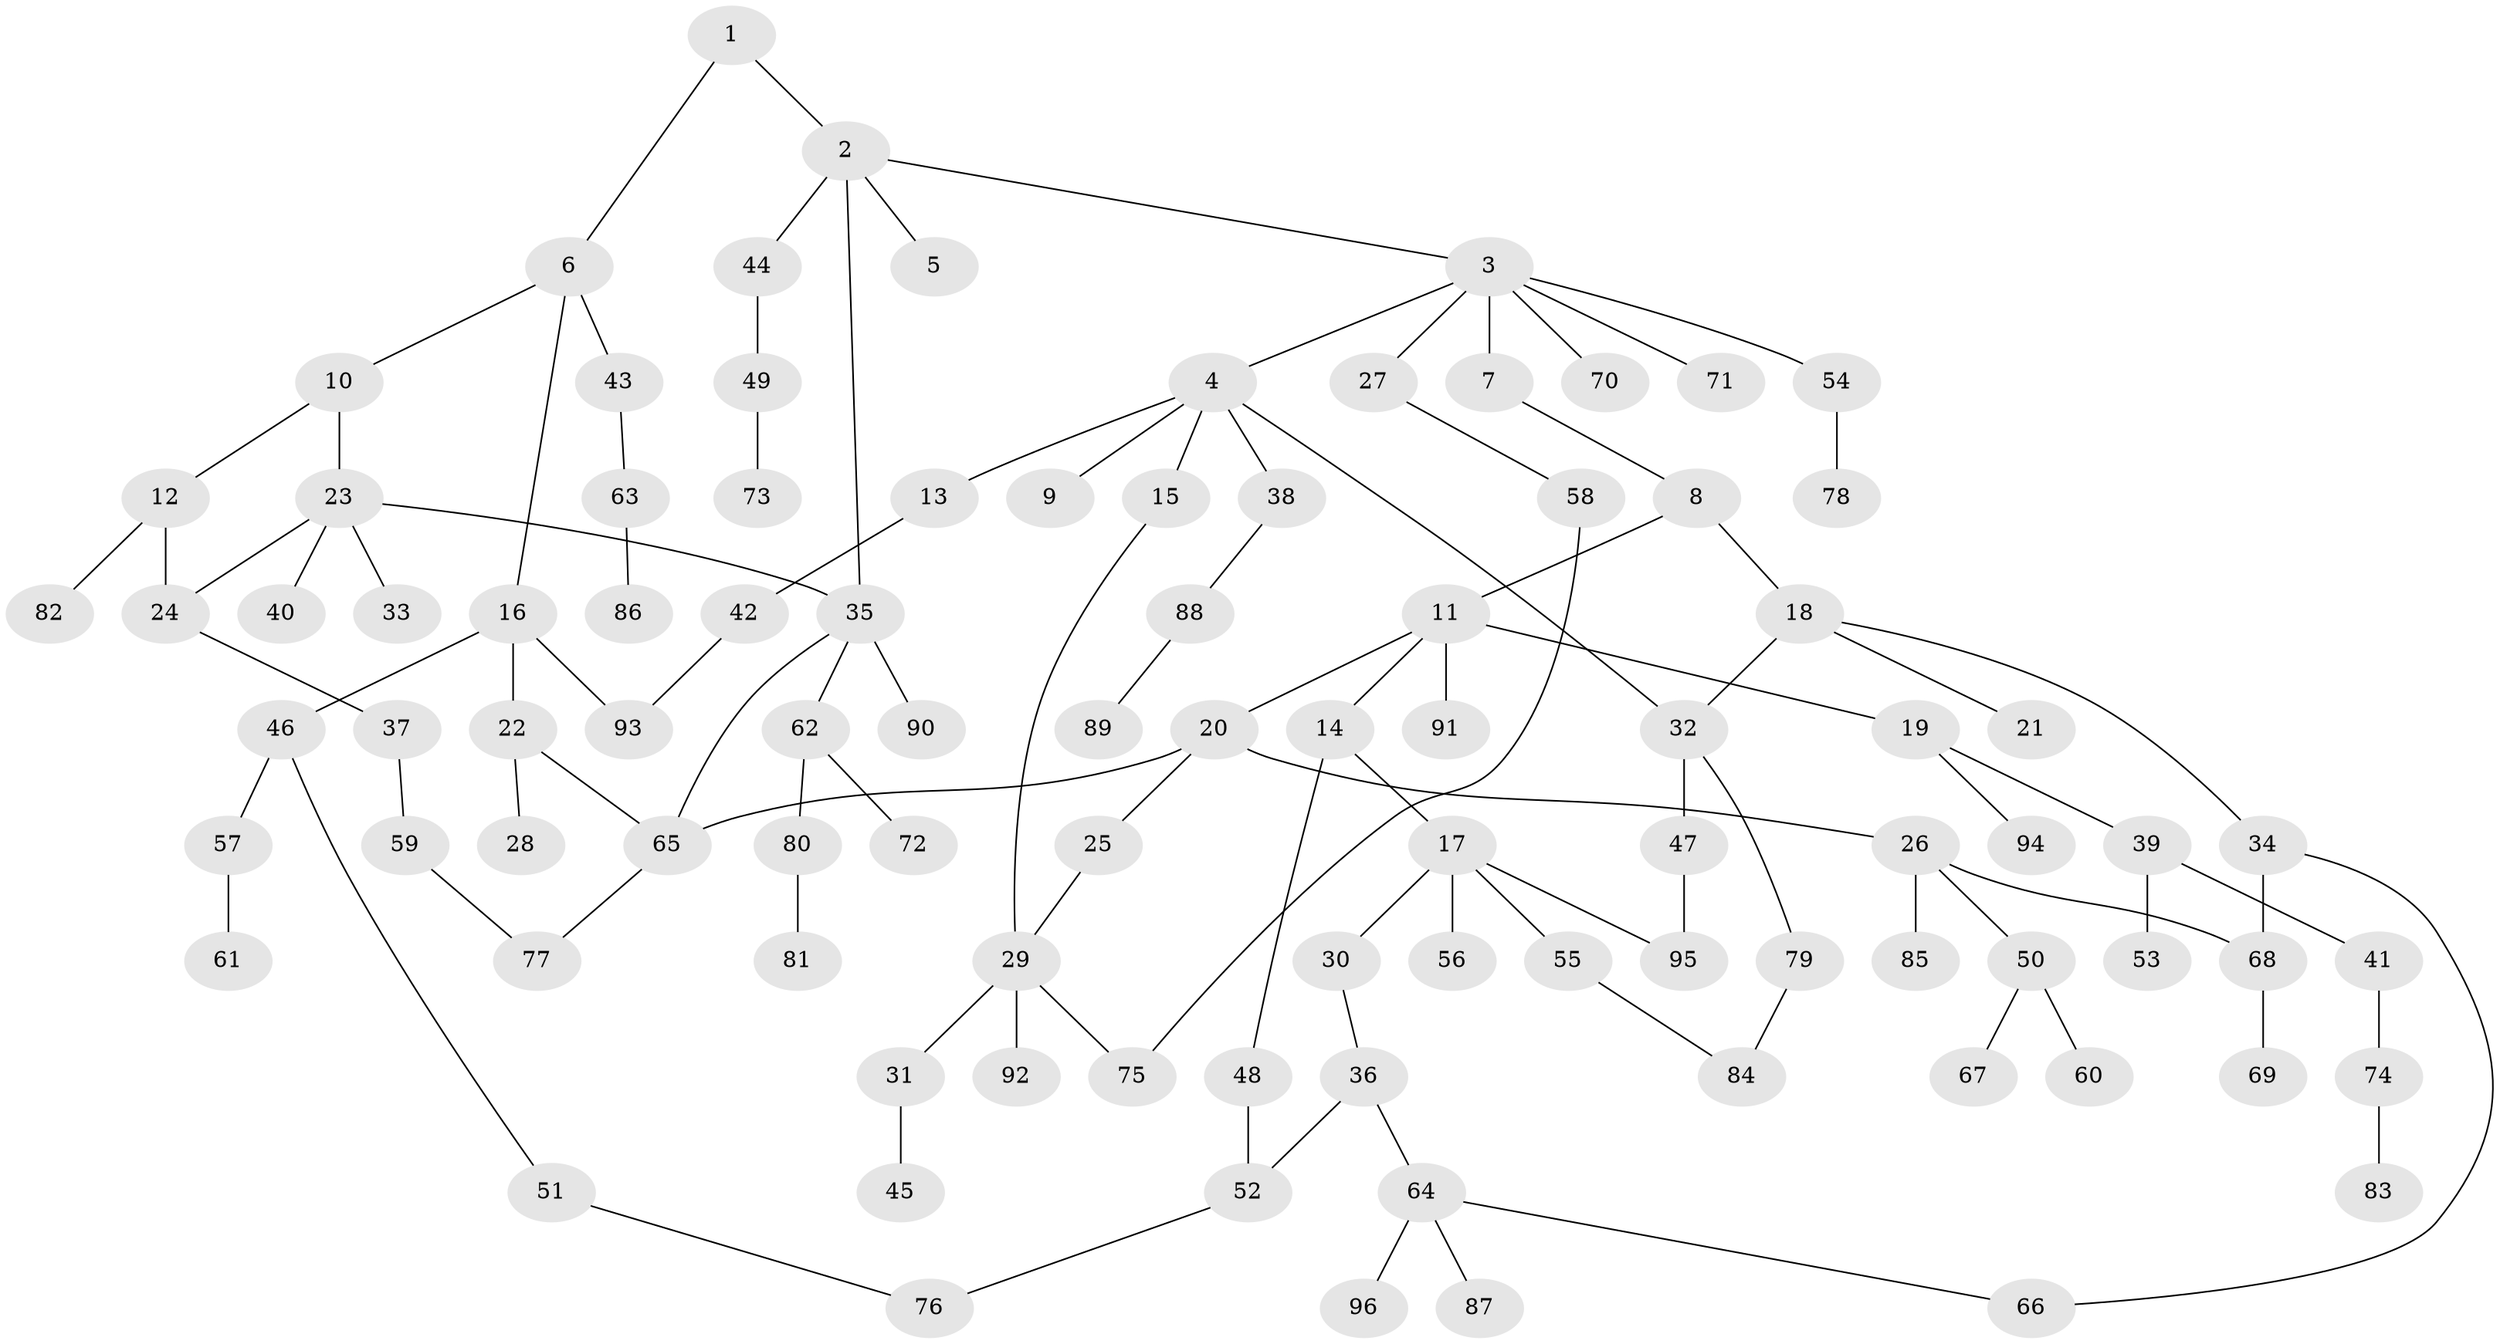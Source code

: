 // coarse degree distribution, {2: 0.3548387096774194, 10: 0.016129032258064516, 8: 0.016129032258064516, 1: 0.3225806451612903, 5: 0.06451612903225806, 6: 0.016129032258064516, 3: 0.12903225806451613, 4: 0.08064516129032258}
// Generated by graph-tools (version 1.1) at 2025/51/02/27/25 19:51:36]
// undirected, 96 vertices, 110 edges
graph export_dot {
graph [start="1"]
  node [color=gray90,style=filled];
  1;
  2;
  3;
  4;
  5;
  6;
  7;
  8;
  9;
  10;
  11;
  12;
  13;
  14;
  15;
  16;
  17;
  18;
  19;
  20;
  21;
  22;
  23;
  24;
  25;
  26;
  27;
  28;
  29;
  30;
  31;
  32;
  33;
  34;
  35;
  36;
  37;
  38;
  39;
  40;
  41;
  42;
  43;
  44;
  45;
  46;
  47;
  48;
  49;
  50;
  51;
  52;
  53;
  54;
  55;
  56;
  57;
  58;
  59;
  60;
  61;
  62;
  63;
  64;
  65;
  66;
  67;
  68;
  69;
  70;
  71;
  72;
  73;
  74;
  75;
  76;
  77;
  78;
  79;
  80;
  81;
  82;
  83;
  84;
  85;
  86;
  87;
  88;
  89;
  90;
  91;
  92;
  93;
  94;
  95;
  96;
  1 -- 2;
  1 -- 6;
  2 -- 3;
  2 -- 5;
  2 -- 44;
  2 -- 35;
  3 -- 4;
  3 -- 7;
  3 -- 27;
  3 -- 54;
  3 -- 70;
  3 -- 71;
  4 -- 9;
  4 -- 13;
  4 -- 15;
  4 -- 32;
  4 -- 38;
  6 -- 10;
  6 -- 16;
  6 -- 43;
  7 -- 8;
  8 -- 11;
  8 -- 18;
  10 -- 12;
  10 -- 23;
  11 -- 14;
  11 -- 19;
  11 -- 20;
  11 -- 91;
  12 -- 24;
  12 -- 82;
  13 -- 42;
  14 -- 17;
  14 -- 48;
  15 -- 29;
  16 -- 22;
  16 -- 46;
  16 -- 93;
  17 -- 30;
  17 -- 55;
  17 -- 56;
  17 -- 95;
  18 -- 21;
  18 -- 34;
  18 -- 32;
  19 -- 39;
  19 -- 94;
  20 -- 25;
  20 -- 26;
  20 -- 65;
  22 -- 28;
  22 -- 65;
  23 -- 33;
  23 -- 35;
  23 -- 40;
  23 -- 24;
  24 -- 37;
  25 -- 29;
  26 -- 50;
  26 -- 85;
  26 -- 68;
  27 -- 58;
  29 -- 31;
  29 -- 75;
  29 -- 92;
  30 -- 36;
  31 -- 45;
  32 -- 47;
  32 -- 79;
  34 -- 68;
  34 -- 66;
  35 -- 62;
  35 -- 65;
  35 -- 90;
  36 -- 52;
  36 -- 64;
  37 -- 59;
  38 -- 88;
  39 -- 41;
  39 -- 53;
  41 -- 74;
  42 -- 93;
  43 -- 63;
  44 -- 49;
  46 -- 51;
  46 -- 57;
  47 -- 95;
  48 -- 52;
  49 -- 73;
  50 -- 60;
  50 -- 67;
  51 -- 76;
  52 -- 76;
  54 -- 78;
  55 -- 84;
  57 -- 61;
  58 -- 75;
  59 -- 77;
  62 -- 72;
  62 -- 80;
  63 -- 86;
  64 -- 66;
  64 -- 87;
  64 -- 96;
  65 -- 77;
  68 -- 69;
  74 -- 83;
  79 -- 84;
  80 -- 81;
  88 -- 89;
}
